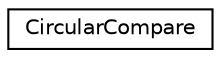digraph "Graphical Class Hierarchy"
{
  edge [fontname="Helvetica",fontsize="10",labelfontname="Helvetica",labelfontsize="10"];
  node [fontname="Helvetica",fontsize="10",shape=record];
  rankdir="LR";
  Node1 [label="CircularCompare",height=0.2,width=0.4,color="black", fillcolor="white", style="filled",URL="$class_circular_compare.html"];
}
